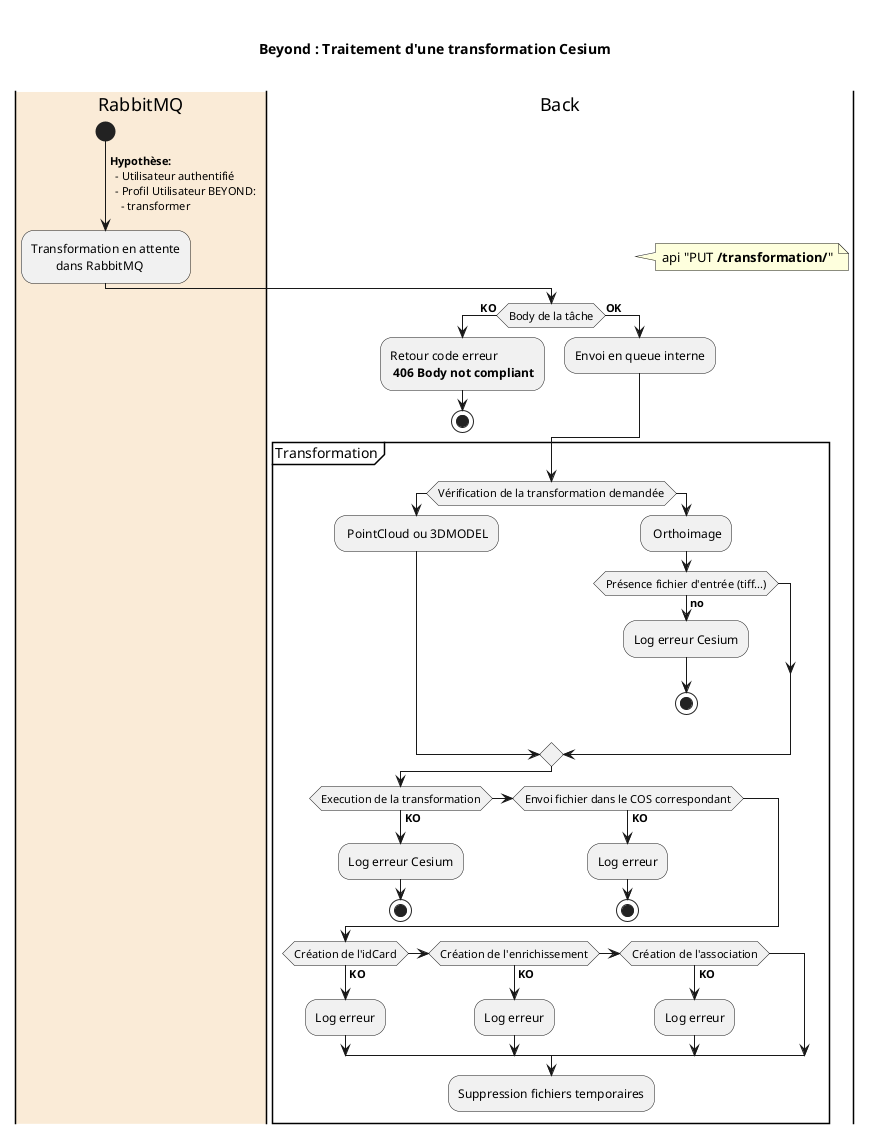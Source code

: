 @startuml transfo_cesium

title

Beyond : Traitement d'une transformation Cesium

end title

|#AntiqueWhite| RabbitMQ |
start
->  **Hypothèse:** \n  - Utilisateur authentifié \n  - Profil Utilisateur BEYOND:  \n    - transformer;

-Transformation en attente\n        dans RabbitMQ

| Back |
note right
  api "PUT **/transformation/**"
end note
if (Body de la tâche) then (**KO**)
  :Retour code erreur \n **406 Body not compliant**;
  stop
else (**OK**)
  :Envoi en queue interne;
endif

partition "Transformation" {
    if (Vérification de la transformation demandée) then
     : PointCloud ou 3DMODEL;
    else
     : Orthoimage;
       if (Présence fichier d'entrée (tiff...)) then (**no**)
        :Log erreur Cesium;
        stop
       endif
    endif 

    if (Execution de la transformation) then (**KO**)
     :Log erreur Cesium;
     stop
    elseif (Envoi fichier dans le COS correspondant) then(**KO**) 
     :Log erreur;
     stop
    endif

    if (Création de l'idCard) then(**KO**)
     :Log erreur;
    elseif (Création de l'enrichissement) then (**KO**)
     :Log erreur;
    elseif (Création de l'association) then (**KO**)
     :Log erreur; 
    endif 
    note left
      Si erreur,
      aucun rollback
    end note
    -Suppression fichiers temporaires
}

@enduml